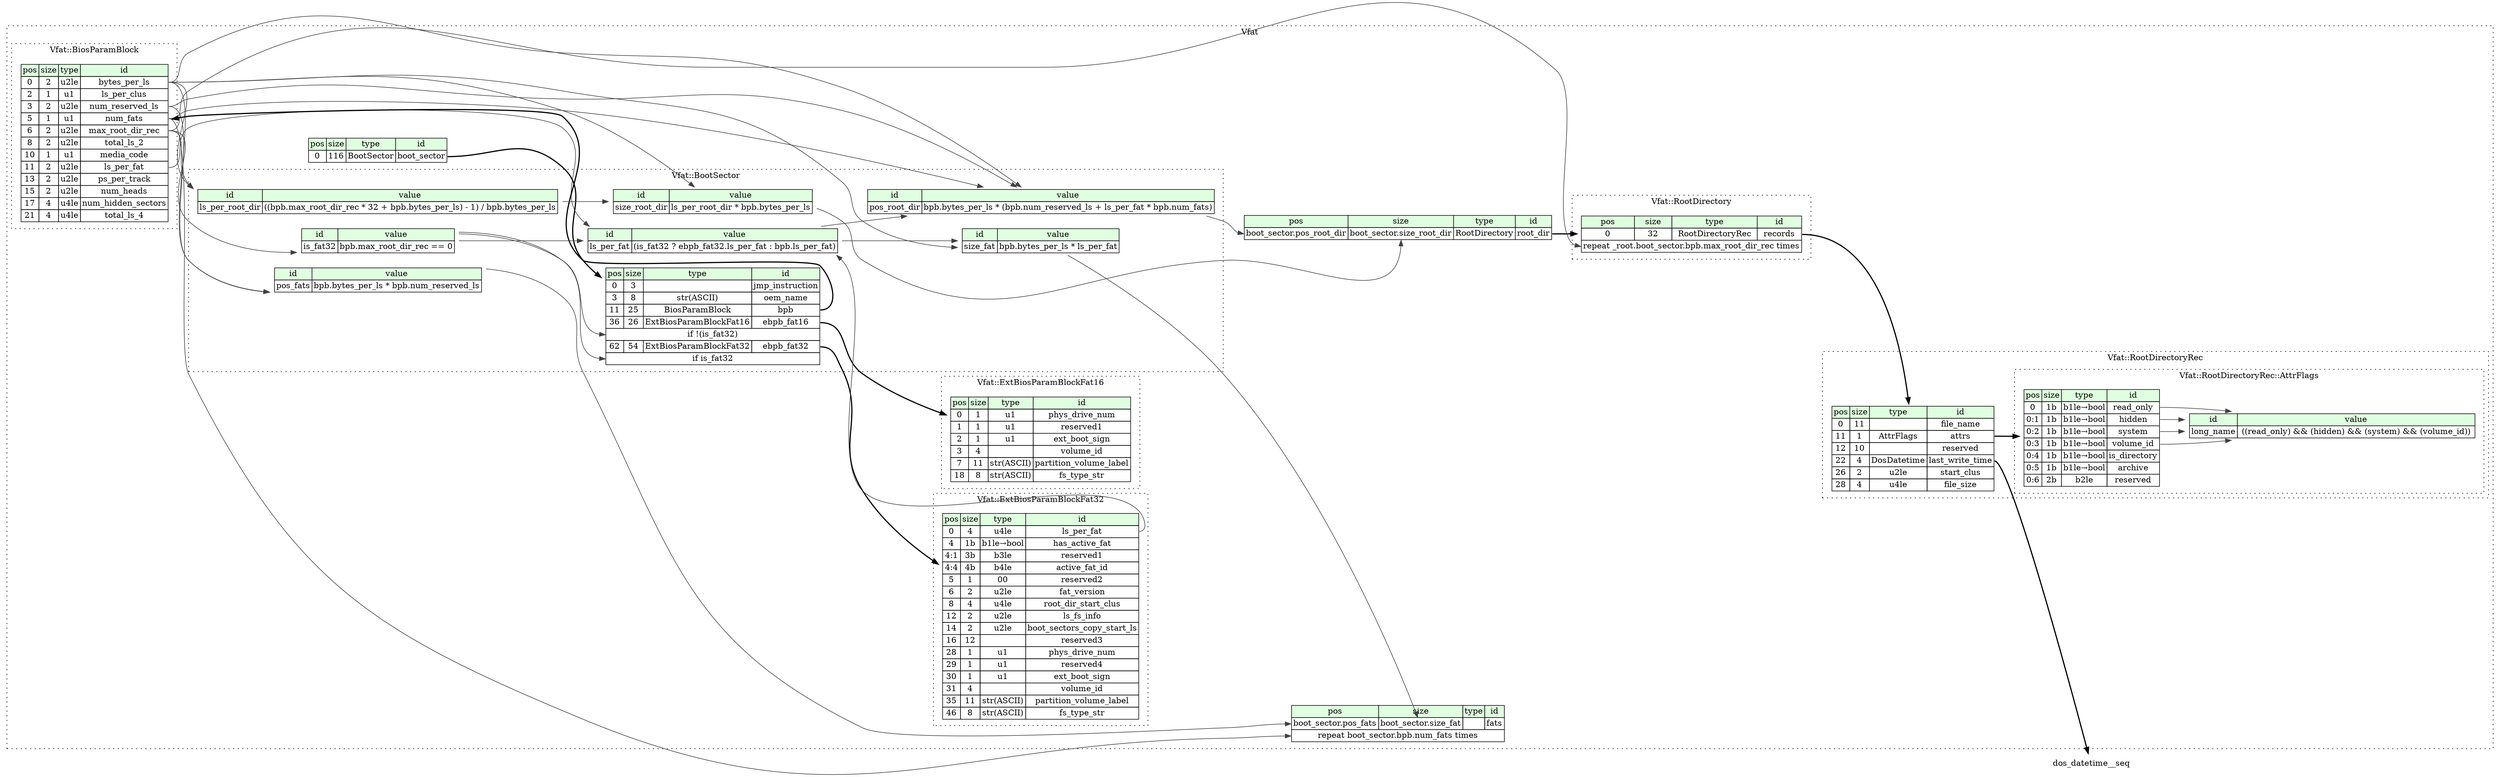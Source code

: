 digraph {
	rankdir=LR;
	node [shape=plaintext];
	subgraph cluster__vfat {
		label="Vfat";
		graph[style=dotted];

		vfat__seq [label=<<TABLE BORDER="0" CELLBORDER="1" CELLSPACING="0">
			<TR><TD BGCOLOR="#E0FFE0">pos</TD><TD BGCOLOR="#E0FFE0">size</TD><TD BGCOLOR="#E0FFE0">type</TD><TD BGCOLOR="#E0FFE0">id</TD></TR>
			<TR><TD PORT="boot_sector_pos">0</TD><TD PORT="boot_sector_size">116</TD><TD>BootSector</TD><TD PORT="boot_sector_type">boot_sector</TD></TR>
		</TABLE>>];
		vfat__inst__fats [label=<<TABLE BORDER="0" CELLBORDER="1" CELLSPACING="0">
			<TR><TD BGCOLOR="#E0FFE0">pos</TD><TD BGCOLOR="#E0FFE0">size</TD><TD BGCOLOR="#E0FFE0">type</TD><TD BGCOLOR="#E0FFE0">id</TD></TR>
			<TR><TD PORT="fats_pos">boot_sector.pos_fats</TD><TD PORT="fats_size">boot_sector.size_fat</TD><TD></TD><TD PORT="fats_type">fats</TD></TR>
			<TR><TD COLSPAN="4" PORT="fats__repeat">repeat boot_sector.bpb.num_fats times</TD></TR>
		</TABLE>>];
		vfat__inst__root_dir [label=<<TABLE BORDER="0" CELLBORDER="1" CELLSPACING="0">
			<TR><TD BGCOLOR="#E0FFE0">pos</TD><TD BGCOLOR="#E0FFE0">size</TD><TD BGCOLOR="#E0FFE0">type</TD><TD BGCOLOR="#E0FFE0">id</TD></TR>
			<TR><TD PORT="root_dir_pos">boot_sector.pos_root_dir</TD><TD PORT="root_dir_size">boot_sector.size_root_dir</TD><TD>RootDirectory</TD><TD PORT="root_dir_type">root_dir</TD></TR>
		</TABLE>>];
		subgraph cluster__bios_param_block {
			label="Vfat::BiosParamBlock";
			graph[style=dotted];

			bios_param_block__seq [label=<<TABLE BORDER="0" CELLBORDER="1" CELLSPACING="0">
				<TR><TD BGCOLOR="#E0FFE0">pos</TD><TD BGCOLOR="#E0FFE0">size</TD><TD BGCOLOR="#E0FFE0">type</TD><TD BGCOLOR="#E0FFE0">id</TD></TR>
				<TR><TD PORT="bytes_per_ls_pos">0</TD><TD PORT="bytes_per_ls_size">2</TD><TD>u2le</TD><TD PORT="bytes_per_ls_type">bytes_per_ls</TD></TR>
				<TR><TD PORT="ls_per_clus_pos">2</TD><TD PORT="ls_per_clus_size">1</TD><TD>u1</TD><TD PORT="ls_per_clus_type">ls_per_clus</TD></TR>
				<TR><TD PORT="num_reserved_ls_pos">3</TD><TD PORT="num_reserved_ls_size">2</TD><TD>u2le</TD><TD PORT="num_reserved_ls_type">num_reserved_ls</TD></TR>
				<TR><TD PORT="num_fats_pos">5</TD><TD PORT="num_fats_size">1</TD><TD>u1</TD><TD PORT="num_fats_type">num_fats</TD></TR>
				<TR><TD PORT="max_root_dir_rec_pos">6</TD><TD PORT="max_root_dir_rec_size">2</TD><TD>u2le</TD><TD PORT="max_root_dir_rec_type">max_root_dir_rec</TD></TR>
				<TR><TD PORT="total_ls_2_pos">8</TD><TD PORT="total_ls_2_size">2</TD><TD>u2le</TD><TD PORT="total_ls_2_type">total_ls_2</TD></TR>
				<TR><TD PORT="media_code_pos">10</TD><TD PORT="media_code_size">1</TD><TD>u1</TD><TD PORT="media_code_type">media_code</TD></TR>
				<TR><TD PORT="ls_per_fat_pos">11</TD><TD PORT="ls_per_fat_size">2</TD><TD>u2le</TD><TD PORT="ls_per_fat_type">ls_per_fat</TD></TR>
				<TR><TD PORT="ps_per_track_pos">13</TD><TD PORT="ps_per_track_size">2</TD><TD>u2le</TD><TD PORT="ps_per_track_type">ps_per_track</TD></TR>
				<TR><TD PORT="num_heads_pos">15</TD><TD PORT="num_heads_size">2</TD><TD>u2le</TD><TD PORT="num_heads_type">num_heads</TD></TR>
				<TR><TD PORT="num_hidden_sectors_pos">17</TD><TD PORT="num_hidden_sectors_size">4</TD><TD>u4le</TD><TD PORT="num_hidden_sectors_type">num_hidden_sectors</TD></TR>
				<TR><TD PORT="total_ls_4_pos">21</TD><TD PORT="total_ls_4_size">4</TD><TD>u4le</TD><TD PORT="total_ls_4_type">total_ls_4</TD></TR>
			</TABLE>>];
		}
		subgraph cluster__boot_sector {
			label="Vfat::BootSector";
			graph[style=dotted];

			boot_sector__seq [label=<<TABLE BORDER="0" CELLBORDER="1" CELLSPACING="0">
				<TR><TD BGCOLOR="#E0FFE0">pos</TD><TD BGCOLOR="#E0FFE0">size</TD><TD BGCOLOR="#E0FFE0">type</TD><TD BGCOLOR="#E0FFE0">id</TD></TR>
				<TR><TD PORT="jmp_instruction_pos">0</TD><TD PORT="jmp_instruction_size">3</TD><TD></TD><TD PORT="jmp_instruction_type">jmp_instruction</TD></TR>
				<TR><TD PORT="oem_name_pos">3</TD><TD PORT="oem_name_size">8</TD><TD>str(ASCII)</TD><TD PORT="oem_name_type">oem_name</TD></TR>
				<TR><TD PORT="bpb_pos">11</TD><TD PORT="bpb_size">25</TD><TD>BiosParamBlock</TD><TD PORT="bpb_type">bpb</TD></TR>
				<TR><TD PORT="ebpb_fat16_pos">36</TD><TD PORT="ebpb_fat16_size">26</TD><TD>ExtBiosParamBlockFat16</TD><TD PORT="ebpb_fat16_type">ebpb_fat16</TD></TR>
				<TR><TD COLSPAN="4" PORT="ebpb_fat16__if">if !(is_fat32)</TD></TR>
				<TR><TD PORT="ebpb_fat32_pos">62</TD><TD PORT="ebpb_fat32_size">54</TD><TD>ExtBiosParamBlockFat32</TD><TD PORT="ebpb_fat32_type">ebpb_fat32</TD></TR>
				<TR><TD COLSPAN="4" PORT="ebpb_fat32__if">if is_fat32</TD></TR>
			</TABLE>>];
			boot_sector__inst__is_fat32 [label=<<TABLE BORDER="0" CELLBORDER="1" CELLSPACING="0">
				<TR><TD BGCOLOR="#E0FFE0">id</TD><TD BGCOLOR="#E0FFE0">value</TD></TR>
				<TR><TD>is_fat32</TD><TD>bpb.max_root_dir_rec == 0</TD></TR>
			</TABLE>>];
			boot_sector__inst__ls_per_fat [label=<<TABLE BORDER="0" CELLBORDER="1" CELLSPACING="0">
				<TR><TD BGCOLOR="#E0FFE0">id</TD><TD BGCOLOR="#E0FFE0">value</TD></TR>
				<TR><TD>ls_per_fat</TD><TD>(is_fat32 ? ebpb_fat32.ls_per_fat : bpb.ls_per_fat)</TD></TR>
			</TABLE>>];
			boot_sector__inst__ls_per_root_dir [label=<<TABLE BORDER="0" CELLBORDER="1" CELLSPACING="0">
				<TR><TD BGCOLOR="#E0FFE0">id</TD><TD BGCOLOR="#E0FFE0">value</TD></TR>
				<TR><TD>ls_per_root_dir</TD><TD>((bpb.max_root_dir_rec * 32 + bpb.bytes_per_ls) - 1) / bpb.bytes_per_ls</TD></TR>
			</TABLE>>];
			boot_sector__inst__pos_fats [label=<<TABLE BORDER="0" CELLBORDER="1" CELLSPACING="0">
				<TR><TD BGCOLOR="#E0FFE0">id</TD><TD BGCOLOR="#E0FFE0">value</TD></TR>
				<TR><TD>pos_fats</TD><TD>bpb.bytes_per_ls * bpb.num_reserved_ls</TD></TR>
			</TABLE>>];
			boot_sector__inst__pos_root_dir [label=<<TABLE BORDER="0" CELLBORDER="1" CELLSPACING="0">
				<TR><TD BGCOLOR="#E0FFE0">id</TD><TD BGCOLOR="#E0FFE0">value</TD></TR>
				<TR><TD>pos_root_dir</TD><TD>bpb.bytes_per_ls * (bpb.num_reserved_ls + ls_per_fat * bpb.num_fats)</TD></TR>
			</TABLE>>];
			boot_sector__inst__size_fat [label=<<TABLE BORDER="0" CELLBORDER="1" CELLSPACING="0">
				<TR><TD BGCOLOR="#E0FFE0">id</TD><TD BGCOLOR="#E0FFE0">value</TD></TR>
				<TR><TD>size_fat</TD><TD>bpb.bytes_per_ls * ls_per_fat</TD></TR>
			</TABLE>>];
			boot_sector__inst__size_root_dir [label=<<TABLE BORDER="0" CELLBORDER="1" CELLSPACING="0">
				<TR><TD BGCOLOR="#E0FFE0">id</TD><TD BGCOLOR="#E0FFE0">value</TD></TR>
				<TR><TD>size_root_dir</TD><TD>ls_per_root_dir * bpb.bytes_per_ls</TD></TR>
			</TABLE>>];
		}
		subgraph cluster__ext_bios_param_block_fat16 {
			label="Vfat::ExtBiosParamBlockFat16";
			graph[style=dotted];

			ext_bios_param_block_fat16__seq [label=<<TABLE BORDER="0" CELLBORDER="1" CELLSPACING="0">
				<TR><TD BGCOLOR="#E0FFE0">pos</TD><TD BGCOLOR="#E0FFE0">size</TD><TD BGCOLOR="#E0FFE0">type</TD><TD BGCOLOR="#E0FFE0">id</TD></TR>
				<TR><TD PORT="phys_drive_num_pos">0</TD><TD PORT="phys_drive_num_size">1</TD><TD>u1</TD><TD PORT="phys_drive_num_type">phys_drive_num</TD></TR>
				<TR><TD PORT="reserved1_pos">1</TD><TD PORT="reserved1_size">1</TD><TD>u1</TD><TD PORT="reserved1_type">reserved1</TD></TR>
				<TR><TD PORT="ext_boot_sign_pos">2</TD><TD PORT="ext_boot_sign_size">1</TD><TD>u1</TD><TD PORT="ext_boot_sign_type">ext_boot_sign</TD></TR>
				<TR><TD PORT="volume_id_pos">3</TD><TD PORT="volume_id_size">4</TD><TD></TD><TD PORT="volume_id_type">volume_id</TD></TR>
				<TR><TD PORT="partition_volume_label_pos">7</TD><TD PORT="partition_volume_label_size">11</TD><TD>str(ASCII)</TD><TD PORT="partition_volume_label_type">partition_volume_label</TD></TR>
				<TR><TD PORT="fs_type_str_pos">18</TD><TD PORT="fs_type_str_size">8</TD><TD>str(ASCII)</TD><TD PORT="fs_type_str_type">fs_type_str</TD></TR>
			</TABLE>>];
		}
		subgraph cluster__ext_bios_param_block_fat32 {
			label="Vfat::ExtBiosParamBlockFat32";
			graph[style=dotted];

			ext_bios_param_block_fat32__seq [label=<<TABLE BORDER="0" CELLBORDER="1" CELLSPACING="0">
				<TR><TD BGCOLOR="#E0FFE0">pos</TD><TD BGCOLOR="#E0FFE0">size</TD><TD BGCOLOR="#E0FFE0">type</TD><TD BGCOLOR="#E0FFE0">id</TD></TR>
				<TR><TD PORT="ls_per_fat_pos">0</TD><TD PORT="ls_per_fat_size">4</TD><TD>u4le</TD><TD PORT="ls_per_fat_type">ls_per_fat</TD></TR>
				<TR><TD PORT="has_active_fat_pos">4</TD><TD PORT="has_active_fat_size">1b</TD><TD>b1le→bool</TD><TD PORT="has_active_fat_type">has_active_fat</TD></TR>
				<TR><TD PORT="reserved1_pos">4:1</TD><TD PORT="reserved1_size">3b</TD><TD>b3le</TD><TD PORT="reserved1_type">reserved1</TD></TR>
				<TR><TD PORT="active_fat_id_pos">4:4</TD><TD PORT="active_fat_id_size">4b</TD><TD>b4le</TD><TD PORT="active_fat_id_type">active_fat_id</TD></TR>
				<TR><TD PORT="reserved2_pos">5</TD><TD PORT="reserved2_size">1</TD><TD>00</TD><TD PORT="reserved2_type">reserved2</TD></TR>
				<TR><TD PORT="fat_version_pos">6</TD><TD PORT="fat_version_size">2</TD><TD>u2le</TD><TD PORT="fat_version_type">fat_version</TD></TR>
				<TR><TD PORT="root_dir_start_clus_pos">8</TD><TD PORT="root_dir_start_clus_size">4</TD><TD>u4le</TD><TD PORT="root_dir_start_clus_type">root_dir_start_clus</TD></TR>
				<TR><TD PORT="ls_fs_info_pos">12</TD><TD PORT="ls_fs_info_size">2</TD><TD>u2le</TD><TD PORT="ls_fs_info_type">ls_fs_info</TD></TR>
				<TR><TD PORT="boot_sectors_copy_start_ls_pos">14</TD><TD PORT="boot_sectors_copy_start_ls_size">2</TD><TD>u2le</TD><TD PORT="boot_sectors_copy_start_ls_type">boot_sectors_copy_start_ls</TD></TR>
				<TR><TD PORT="reserved3_pos">16</TD><TD PORT="reserved3_size">12</TD><TD></TD><TD PORT="reserved3_type">reserved3</TD></TR>
				<TR><TD PORT="phys_drive_num_pos">28</TD><TD PORT="phys_drive_num_size">1</TD><TD>u1</TD><TD PORT="phys_drive_num_type">phys_drive_num</TD></TR>
				<TR><TD PORT="reserved4_pos">29</TD><TD PORT="reserved4_size">1</TD><TD>u1</TD><TD PORT="reserved4_type">reserved4</TD></TR>
				<TR><TD PORT="ext_boot_sign_pos">30</TD><TD PORT="ext_boot_sign_size">1</TD><TD>u1</TD><TD PORT="ext_boot_sign_type">ext_boot_sign</TD></TR>
				<TR><TD PORT="volume_id_pos">31</TD><TD PORT="volume_id_size">4</TD><TD></TD><TD PORT="volume_id_type">volume_id</TD></TR>
				<TR><TD PORT="partition_volume_label_pos">35</TD><TD PORT="partition_volume_label_size">11</TD><TD>str(ASCII)</TD><TD PORT="partition_volume_label_type">partition_volume_label</TD></TR>
				<TR><TD PORT="fs_type_str_pos">46</TD><TD PORT="fs_type_str_size">8</TD><TD>str(ASCII)</TD><TD PORT="fs_type_str_type">fs_type_str</TD></TR>
			</TABLE>>];
		}
		subgraph cluster__root_directory {
			label="Vfat::RootDirectory";
			graph[style=dotted];

			root_directory__seq [label=<<TABLE BORDER="0" CELLBORDER="1" CELLSPACING="0">
				<TR><TD BGCOLOR="#E0FFE0">pos</TD><TD BGCOLOR="#E0FFE0">size</TD><TD BGCOLOR="#E0FFE0">type</TD><TD BGCOLOR="#E0FFE0">id</TD></TR>
				<TR><TD PORT="records_pos">0</TD><TD PORT="records_size">32</TD><TD>RootDirectoryRec</TD><TD PORT="records_type">records</TD></TR>
				<TR><TD COLSPAN="4" PORT="records__repeat">repeat _root.boot_sector.bpb.max_root_dir_rec times</TD></TR>
			</TABLE>>];
		}
		subgraph cluster__root_directory_rec {
			label="Vfat::RootDirectoryRec";
			graph[style=dotted];

			root_directory_rec__seq [label=<<TABLE BORDER="0" CELLBORDER="1" CELLSPACING="0">
				<TR><TD BGCOLOR="#E0FFE0">pos</TD><TD BGCOLOR="#E0FFE0">size</TD><TD BGCOLOR="#E0FFE0">type</TD><TD BGCOLOR="#E0FFE0">id</TD></TR>
				<TR><TD PORT="file_name_pos">0</TD><TD PORT="file_name_size">11</TD><TD></TD><TD PORT="file_name_type">file_name</TD></TR>
				<TR><TD PORT="attrs_pos">11</TD><TD PORT="attrs_size">1</TD><TD>AttrFlags</TD><TD PORT="attrs_type">attrs</TD></TR>
				<TR><TD PORT="reserved_pos">12</TD><TD PORT="reserved_size">10</TD><TD></TD><TD PORT="reserved_type">reserved</TD></TR>
				<TR><TD PORT="last_write_time_pos">22</TD><TD PORT="last_write_time_size">4</TD><TD>DosDatetime</TD><TD PORT="last_write_time_type">last_write_time</TD></TR>
				<TR><TD PORT="start_clus_pos">26</TD><TD PORT="start_clus_size">2</TD><TD>u2le</TD><TD PORT="start_clus_type">start_clus</TD></TR>
				<TR><TD PORT="file_size_pos">28</TD><TD PORT="file_size_size">4</TD><TD>u4le</TD><TD PORT="file_size_type">file_size</TD></TR>
			</TABLE>>];
			subgraph cluster__attr_flags {
				label="Vfat::RootDirectoryRec::AttrFlags";
				graph[style=dotted];

				attr_flags__seq [label=<<TABLE BORDER="0" CELLBORDER="1" CELLSPACING="0">
					<TR><TD BGCOLOR="#E0FFE0">pos</TD><TD BGCOLOR="#E0FFE0">size</TD><TD BGCOLOR="#E0FFE0">type</TD><TD BGCOLOR="#E0FFE0">id</TD></TR>
					<TR><TD PORT="read_only_pos">0</TD><TD PORT="read_only_size">1b</TD><TD>b1le→bool</TD><TD PORT="read_only_type">read_only</TD></TR>
					<TR><TD PORT="hidden_pos">0:1</TD><TD PORT="hidden_size">1b</TD><TD>b1le→bool</TD><TD PORT="hidden_type">hidden</TD></TR>
					<TR><TD PORT="system_pos">0:2</TD><TD PORT="system_size">1b</TD><TD>b1le→bool</TD><TD PORT="system_type">system</TD></TR>
					<TR><TD PORT="volume_id_pos">0:3</TD><TD PORT="volume_id_size">1b</TD><TD>b1le→bool</TD><TD PORT="volume_id_type">volume_id</TD></TR>
					<TR><TD PORT="is_directory_pos">0:4</TD><TD PORT="is_directory_size">1b</TD><TD>b1le→bool</TD><TD PORT="is_directory_type">is_directory</TD></TR>
					<TR><TD PORT="archive_pos">0:5</TD><TD PORT="archive_size">1b</TD><TD>b1le→bool</TD><TD PORT="archive_type">archive</TD></TR>
					<TR><TD PORT="reserved_pos">0:6</TD><TD PORT="reserved_size">2b</TD><TD>b2le</TD><TD PORT="reserved_type">reserved</TD></TR>
				</TABLE>>];
				attr_flags__inst__long_name [label=<<TABLE BORDER="0" CELLBORDER="1" CELLSPACING="0">
					<TR><TD BGCOLOR="#E0FFE0">id</TD><TD BGCOLOR="#E0FFE0">value</TD></TR>
					<TR><TD>long_name</TD><TD> ((read_only) &amp;&amp; (hidden) &amp;&amp; (system) &amp;&amp; (volume_id)) </TD></TR>
				</TABLE>>];
			}
		}
	}
	vfat__seq:boot_sector_type -> boot_sector__seq [style=bold];
	boot_sector__inst__pos_fats:pos_fats_type -> vfat__inst__fats:fats_pos [color="#404040"];
	boot_sector__inst__size_fat:size_fat_type -> vfat__inst__fats:fats_size [color="#404040"];
	bios_param_block__seq:num_fats_type -> vfat__inst__fats:fats__repeat [color="#404040"];
	boot_sector__inst__pos_root_dir:pos_root_dir_type -> vfat__inst__root_dir:root_dir_pos [color="#404040"];
	boot_sector__inst__size_root_dir:size_root_dir_type -> vfat__inst__root_dir:root_dir_size [color="#404040"];
	vfat__inst__root_dir:root_dir_type -> root_directory__seq [style=bold];
	boot_sector__seq:bpb_type -> bios_param_block__seq [style=bold];
	boot_sector__seq:ebpb_fat16_type -> ext_bios_param_block_fat16__seq [style=bold];
	boot_sector__inst__is_fat32:is_fat32_type -> boot_sector__seq:ebpb_fat16__if [color="#404040"];
	boot_sector__seq:ebpb_fat32_type -> ext_bios_param_block_fat32__seq [style=bold];
	boot_sector__inst__is_fat32:is_fat32_type -> boot_sector__seq:ebpb_fat32__if [color="#404040"];
	bios_param_block__seq:max_root_dir_rec_type -> boot_sector__inst__is_fat32 [color="#404040"];
	boot_sector__inst__is_fat32:is_fat32_type -> boot_sector__inst__ls_per_fat [color="#404040"];
	ext_bios_param_block_fat32__seq:ls_per_fat_type -> boot_sector__inst__ls_per_fat [color="#404040"];
	bios_param_block__seq:ls_per_fat_type -> boot_sector__inst__ls_per_fat [color="#404040"];
	bios_param_block__seq:max_root_dir_rec_type -> boot_sector__inst__ls_per_root_dir [color="#404040"];
	bios_param_block__seq:bytes_per_ls_type -> boot_sector__inst__ls_per_root_dir [color="#404040"];
	bios_param_block__seq:bytes_per_ls_type -> boot_sector__inst__pos_fats [color="#404040"];
	bios_param_block__seq:num_reserved_ls_type -> boot_sector__inst__pos_fats [color="#404040"];
	bios_param_block__seq:bytes_per_ls_type -> boot_sector__inst__pos_root_dir [color="#404040"];
	bios_param_block__seq:num_reserved_ls_type -> boot_sector__inst__pos_root_dir [color="#404040"];
	boot_sector__inst__ls_per_fat:ls_per_fat_type -> boot_sector__inst__pos_root_dir [color="#404040"];
	bios_param_block__seq:num_fats_type -> boot_sector__inst__pos_root_dir [color="#404040"];
	bios_param_block__seq:bytes_per_ls_type -> boot_sector__inst__size_fat [color="#404040"];
	boot_sector__inst__ls_per_fat:ls_per_fat_type -> boot_sector__inst__size_fat [color="#404040"];
	boot_sector__inst__ls_per_root_dir:ls_per_root_dir_type -> boot_sector__inst__size_root_dir [color="#404040"];
	bios_param_block__seq:bytes_per_ls_type -> boot_sector__inst__size_root_dir [color="#404040"];
	root_directory__seq:records_type -> root_directory_rec__seq [style=bold];
	bios_param_block__seq:max_root_dir_rec_type -> root_directory__seq:records__repeat [color="#404040"];
	root_directory_rec__seq:attrs_type -> attr_flags__seq [style=bold];
	root_directory_rec__seq:last_write_time_type -> dos_datetime__seq [style=bold];
	attr_flags__seq:read_only_type -> attr_flags__inst__long_name [color="#404040"];
	attr_flags__seq:hidden_type -> attr_flags__inst__long_name [color="#404040"];
	attr_flags__seq:system_type -> attr_flags__inst__long_name [color="#404040"];
	attr_flags__seq:volume_id_type -> attr_flags__inst__long_name [color="#404040"];
}
